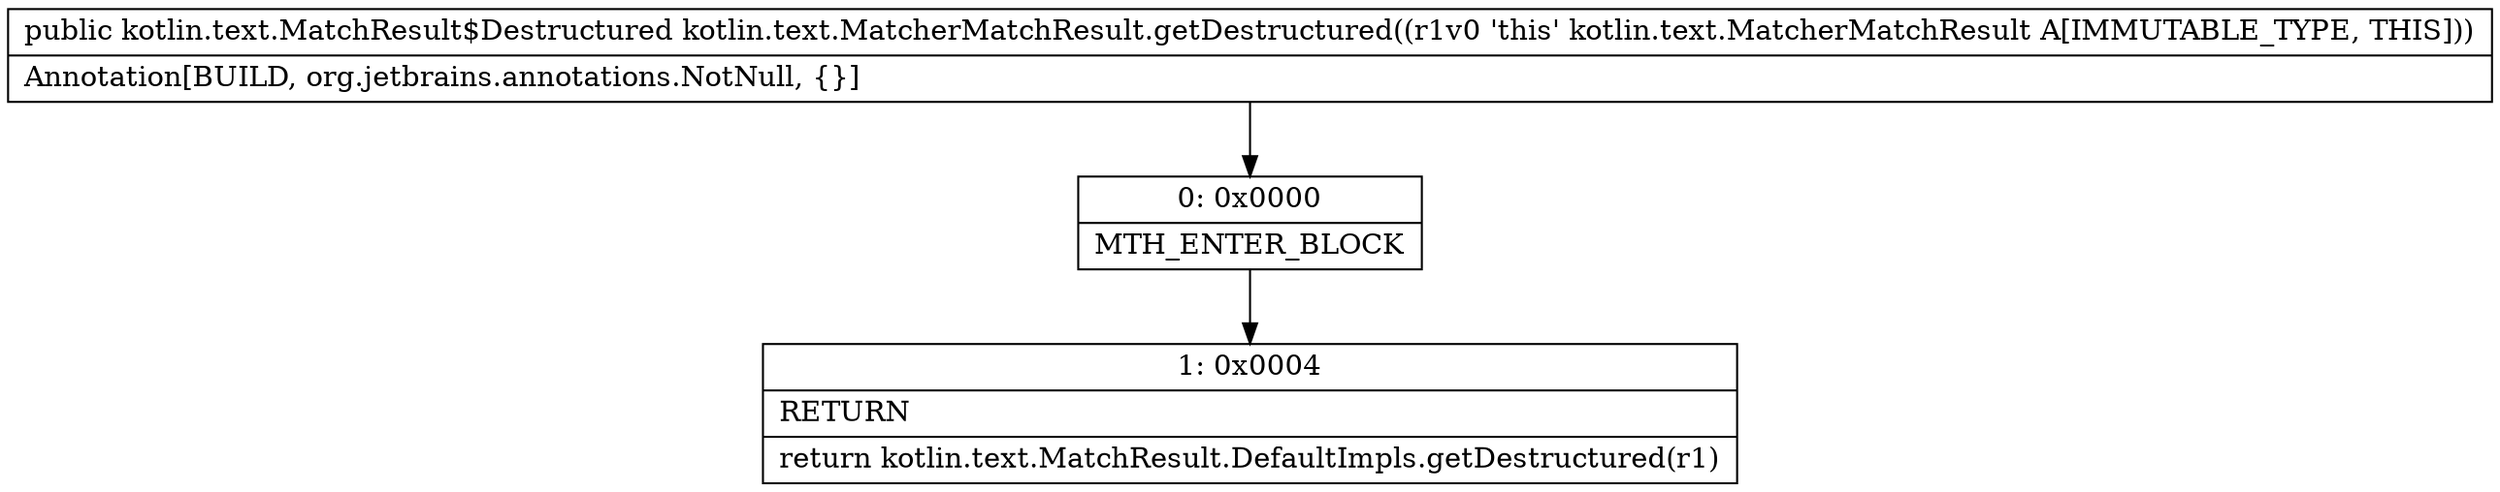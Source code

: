 digraph "CFG forkotlin.text.MatcherMatchResult.getDestructured()Lkotlin\/text\/MatchResult$Destructured;" {
Node_0 [shape=record,label="{0\:\ 0x0000|MTH_ENTER_BLOCK\l}"];
Node_1 [shape=record,label="{1\:\ 0x0004|RETURN\l|return kotlin.text.MatchResult.DefaultImpls.getDestructured(r1)\l}"];
MethodNode[shape=record,label="{public kotlin.text.MatchResult$Destructured kotlin.text.MatcherMatchResult.getDestructured((r1v0 'this' kotlin.text.MatcherMatchResult A[IMMUTABLE_TYPE, THIS]))  | Annotation[BUILD, org.jetbrains.annotations.NotNull, \{\}]\l}"];
MethodNode -> Node_0;
Node_0 -> Node_1;
}

